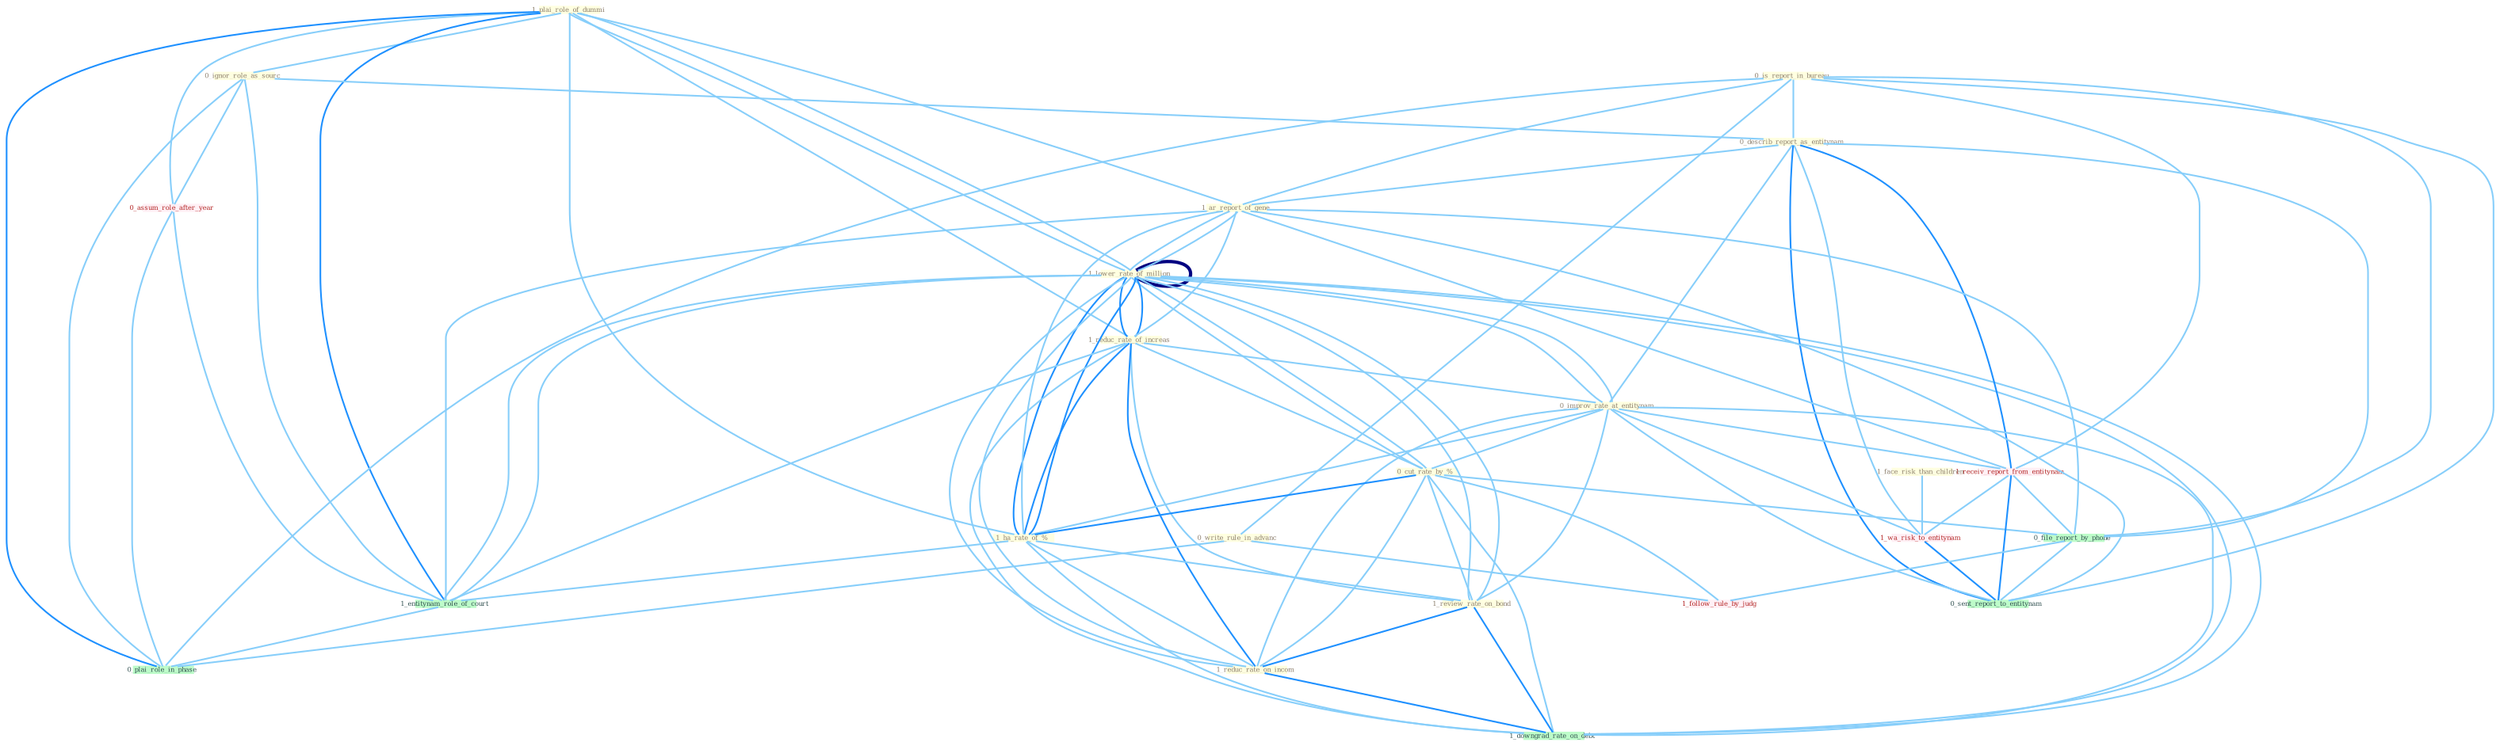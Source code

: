 Graph G{ 
    node
    [shape=polygon,style=filled,width=.5,height=.06,color="#BDFCC9",fixedsize=true,fontsize=4,
    fontcolor="#2f4f4f"];
    {node
    [color="#ffffe0", fontcolor="#8b7d6b"] "1_plai_role_of_dummi " "0_ignor_role_as_sourc " "1_lower_rate_of_million " "1_reduc_rate_of_increas " "0_is_report_in_bureau " "0_describ_report_as_entitynam " "1_face_risk_than_children " "1_ar_report_of_gene " "0_write_rule_in_advanc " "0_improv_rate_at_entitynam " "0_cut_rate_by_% " "1_lower_rate_of_million " "1_ha_rate_of_% " "1_review_rate_on_bond " "1_reduc_rate_on_incom "}
{node [color="#fff0f5", fontcolor="#b22222"] "1_receiv_report_from_entitynam " "0_assum_role_after_year " "1_follow_rule_by_judg " "1_wa_risk_to_entitynam "}
edge [color="#B0E2FF"];

	"1_plai_role_of_dummi " -- "0_ignor_role_as_sourc " [w="1", color="#87cefa" ];
	"1_plai_role_of_dummi " -- "1_lower_rate_of_million " [w="1", color="#87cefa" ];
	"1_plai_role_of_dummi " -- "1_reduc_rate_of_increas " [w="1", color="#87cefa" ];
	"1_plai_role_of_dummi " -- "1_ar_report_of_gene " [w="1", color="#87cefa" ];
	"1_plai_role_of_dummi " -- "1_lower_rate_of_million " [w="1", color="#87cefa" ];
	"1_plai_role_of_dummi " -- "1_ha_rate_of_% " [w="1", color="#87cefa" ];
	"1_plai_role_of_dummi " -- "0_assum_role_after_year " [w="1", color="#87cefa" ];
	"1_plai_role_of_dummi " -- "1_entitynam_role_of_court " [w="2", color="#1e90ff" , len=0.8];
	"1_plai_role_of_dummi " -- "0_plai_role_in_phase " [w="2", color="#1e90ff" , len=0.8];
	"0_ignor_role_as_sourc " -- "0_describ_report_as_entitynam " [w="1", color="#87cefa" ];
	"0_ignor_role_as_sourc " -- "0_assum_role_after_year " [w="1", color="#87cefa" ];
	"0_ignor_role_as_sourc " -- "1_entitynam_role_of_court " [w="1", color="#87cefa" ];
	"0_ignor_role_as_sourc " -- "0_plai_role_in_phase " [w="1", color="#87cefa" ];
	"1_lower_rate_of_million " -- "1_reduc_rate_of_increas " [w="2", color="#1e90ff" , len=0.8];
	"1_lower_rate_of_million " -- "1_ar_report_of_gene " [w="1", color="#87cefa" ];
	"1_lower_rate_of_million " -- "0_improv_rate_at_entitynam " [w="1", color="#87cefa" ];
	"1_lower_rate_of_million " -- "0_cut_rate_by_% " [w="1", color="#87cefa" ];
	"1_lower_rate_of_million " -- "1_lower_rate_of_million " [w="4", style=bold, color="#000080", len=0.4];
	"1_lower_rate_of_million " -- "1_ha_rate_of_% " [w="2", color="#1e90ff" , len=0.8];
	"1_lower_rate_of_million " -- "1_review_rate_on_bond " [w="1", color="#87cefa" ];
	"1_lower_rate_of_million " -- "1_reduc_rate_on_incom " [w="1", color="#87cefa" ];
	"1_lower_rate_of_million " -- "1_entitynam_role_of_court " [w="1", color="#87cefa" ];
	"1_lower_rate_of_million " -- "1_downgrad_rate_on_debt " [w="1", color="#87cefa" ];
	"1_reduc_rate_of_increas " -- "1_ar_report_of_gene " [w="1", color="#87cefa" ];
	"1_reduc_rate_of_increas " -- "0_improv_rate_at_entitynam " [w="1", color="#87cefa" ];
	"1_reduc_rate_of_increas " -- "0_cut_rate_by_% " [w="1", color="#87cefa" ];
	"1_reduc_rate_of_increas " -- "1_lower_rate_of_million " [w="2", color="#1e90ff" , len=0.8];
	"1_reduc_rate_of_increas " -- "1_ha_rate_of_% " [w="2", color="#1e90ff" , len=0.8];
	"1_reduc_rate_of_increas " -- "1_review_rate_on_bond " [w="1", color="#87cefa" ];
	"1_reduc_rate_of_increas " -- "1_reduc_rate_on_incom " [w="2", color="#1e90ff" , len=0.8];
	"1_reduc_rate_of_increas " -- "1_entitynam_role_of_court " [w="1", color="#87cefa" ];
	"1_reduc_rate_of_increas " -- "1_downgrad_rate_on_debt " [w="1", color="#87cefa" ];
	"0_is_report_in_bureau " -- "0_describ_report_as_entitynam " [w="1", color="#87cefa" ];
	"0_is_report_in_bureau " -- "1_ar_report_of_gene " [w="1", color="#87cefa" ];
	"0_is_report_in_bureau " -- "0_write_rule_in_advanc " [w="1", color="#87cefa" ];
	"0_is_report_in_bureau " -- "1_receiv_report_from_entitynam " [w="1", color="#87cefa" ];
	"0_is_report_in_bureau " -- "0_file_report_by_phone " [w="1", color="#87cefa" ];
	"0_is_report_in_bureau " -- "0_sent_report_to_entitynam " [w="1", color="#87cefa" ];
	"0_is_report_in_bureau " -- "0_plai_role_in_phase " [w="1", color="#87cefa" ];
	"0_describ_report_as_entitynam " -- "1_ar_report_of_gene " [w="1", color="#87cefa" ];
	"0_describ_report_as_entitynam " -- "0_improv_rate_at_entitynam " [w="1", color="#87cefa" ];
	"0_describ_report_as_entitynam " -- "1_receiv_report_from_entitynam " [w="2", color="#1e90ff" , len=0.8];
	"0_describ_report_as_entitynam " -- "0_file_report_by_phone " [w="1", color="#87cefa" ];
	"0_describ_report_as_entitynam " -- "1_wa_risk_to_entitynam " [w="1", color="#87cefa" ];
	"0_describ_report_as_entitynam " -- "0_sent_report_to_entitynam " [w="2", color="#1e90ff" , len=0.8];
	"1_face_risk_than_children " -- "1_wa_risk_to_entitynam " [w="1", color="#87cefa" ];
	"1_ar_report_of_gene " -- "1_lower_rate_of_million " [w="1", color="#87cefa" ];
	"1_ar_report_of_gene " -- "1_ha_rate_of_% " [w="1", color="#87cefa" ];
	"1_ar_report_of_gene " -- "1_receiv_report_from_entitynam " [w="1", color="#87cefa" ];
	"1_ar_report_of_gene " -- "1_entitynam_role_of_court " [w="1", color="#87cefa" ];
	"1_ar_report_of_gene " -- "0_file_report_by_phone " [w="1", color="#87cefa" ];
	"1_ar_report_of_gene " -- "0_sent_report_to_entitynam " [w="1", color="#87cefa" ];
	"0_write_rule_in_advanc " -- "1_follow_rule_by_judg " [w="1", color="#87cefa" ];
	"0_write_rule_in_advanc " -- "0_plai_role_in_phase " [w="1", color="#87cefa" ];
	"0_improv_rate_at_entitynam " -- "0_cut_rate_by_% " [w="1", color="#87cefa" ];
	"0_improv_rate_at_entitynam " -- "1_lower_rate_of_million " [w="1", color="#87cefa" ];
	"0_improv_rate_at_entitynam " -- "1_ha_rate_of_% " [w="1", color="#87cefa" ];
	"0_improv_rate_at_entitynam " -- "1_review_rate_on_bond " [w="1", color="#87cefa" ];
	"0_improv_rate_at_entitynam " -- "1_reduc_rate_on_incom " [w="1", color="#87cefa" ];
	"0_improv_rate_at_entitynam " -- "1_receiv_report_from_entitynam " [w="1", color="#87cefa" ];
	"0_improv_rate_at_entitynam " -- "1_downgrad_rate_on_debt " [w="1", color="#87cefa" ];
	"0_improv_rate_at_entitynam " -- "1_wa_risk_to_entitynam " [w="1", color="#87cefa" ];
	"0_improv_rate_at_entitynam " -- "0_sent_report_to_entitynam " [w="1", color="#87cefa" ];
	"0_cut_rate_by_% " -- "1_lower_rate_of_million " [w="1", color="#87cefa" ];
	"0_cut_rate_by_% " -- "1_ha_rate_of_% " [w="2", color="#1e90ff" , len=0.8];
	"0_cut_rate_by_% " -- "1_review_rate_on_bond " [w="1", color="#87cefa" ];
	"0_cut_rate_by_% " -- "1_reduc_rate_on_incom " [w="1", color="#87cefa" ];
	"0_cut_rate_by_% " -- "0_file_report_by_phone " [w="1", color="#87cefa" ];
	"0_cut_rate_by_% " -- "1_downgrad_rate_on_debt " [w="1", color="#87cefa" ];
	"0_cut_rate_by_% " -- "1_follow_rule_by_judg " [w="1", color="#87cefa" ];
	"1_lower_rate_of_million " -- "1_ha_rate_of_% " [w="2", color="#1e90ff" , len=0.8];
	"1_lower_rate_of_million " -- "1_review_rate_on_bond " [w="1", color="#87cefa" ];
	"1_lower_rate_of_million " -- "1_reduc_rate_on_incom " [w="1", color="#87cefa" ];
	"1_lower_rate_of_million " -- "1_entitynam_role_of_court " [w="1", color="#87cefa" ];
	"1_lower_rate_of_million " -- "1_downgrad_rate_on_debt " [w="1", color="#87cefa" ];
	"1_ha_rate_of_% " -- "1_review_rate_on_bond " [w="1", color="#87cefa" ];
	"1_ha_rate_of_% " -- "1_reduc_rate_on_incom " [w="1", color="#87cefa" ];
	"1_ha_rate_of_% " -- "1_entitynam_role_of_court " [w="1", color="#87cefa" ];
	"1_ha_rate_of_% " -- "1_downgrad_rate_on_debt " [w="1", color="#87cefa" ];
	"1_review_rate_on_bond " -- "1_reduc_rate_on_incom " [w="2", color="#1e90ff" , len=0.8];
	"1_review_rate_on_bond " -- "1_downgrad_rate_on_debt " [w="2", color="#1e90ff" , len=0.8];
	"1_reduc_rate_on_incom " -- "1_downgrad_rate_on_debt " [w="2", color="#1e90ff" , len=0.8];
	"1_receiv_report_from_entitynam " -- "0_file_report_by_phone " [w="1", color="#87cefa" ];
	"1_receiv_report_from_entitynam " -- "1_wa_risk_to_entitynam " [w="1", color="#87cefa" ];
	"1_receiv_report_from_entitynam " -- "0_sent_report_to_entitynam " [w="2", color="#1e90ff" , len=0.8];
	"0_assum_role_after_year " -- "1_entitynam_role_of_court " [w="1", color="#87cefa" ];
	"0_assum_role_after_year " -- "0_plai_role_in_phase " [w="1", color="#87cefa" ];
	"1_entitynam_role_of_court " -- "0_plai_role_in_phase " [w="1", color="#87cefa" ];
	"0_file_report_by_phone " -- "1_follow_rule_by_judg " [w="1", color="#87cefa" ];
	"0_file_report_by_phone " -- "0_sent_report_to_entitynam " [w="1", color="#87cefa" ];
	"1_wa_risk_to_entitynam " -- "0_sent_report_to_entitynam " [w="2", color="#1e90ff" , len=0.8];
}